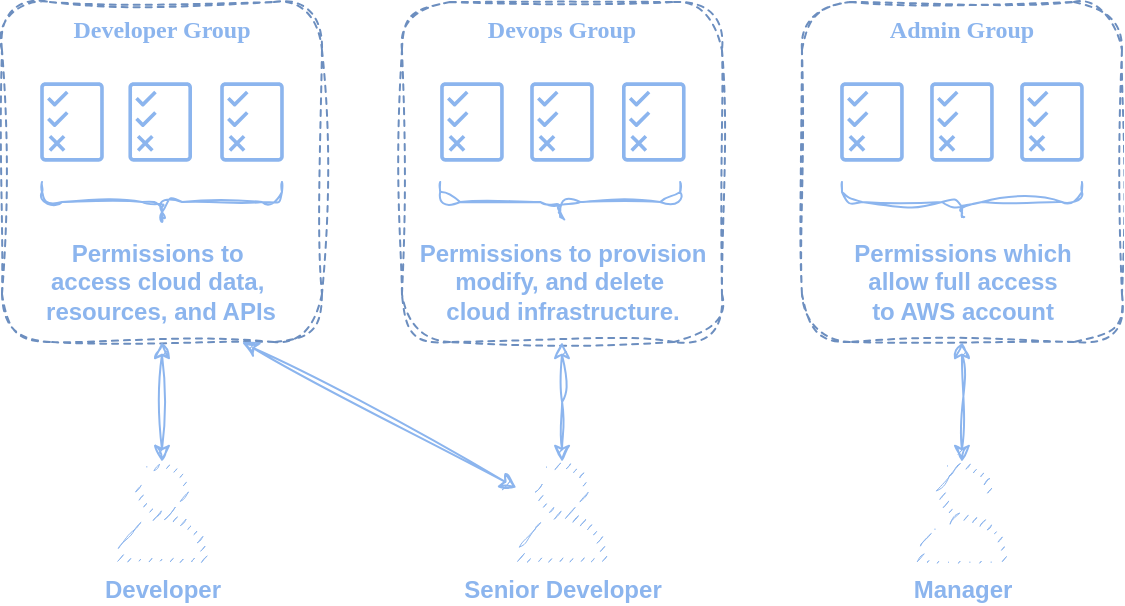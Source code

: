 <mxfile version="21.2.8" type="device">
  <diagram name="Page-1" id="pAPFgzeZnxpnzW7eHLt6">
    <mxGraphModel dx="1038" dy="608" grid="1" gridSize="10" guides="1" tooltips="1" connect="1" arrows="1" fold="1" page="1" pageScale="1" pageWidth="850" pageHeight="1100" math="0" shadow="0">
      <root>
        <mxCell id="0" />
        <mxCell id="1" parent="0" />
        <mxCell id="aNOov15gaQ0PGg3cEi84-2" value="&lt;font face=&quot;Verdana&quot; color=&quot;#8cb5ee&quot;&gt;&lt;b&gt;Developer Group&lt;/b&gt;&lt;/font&gt;" style="rounded=1;whiteSpace=wrap;html=1;fillColor=none;strokeColor=#6c8ebf;dashed=1;verticalAlign=top;labelPosition=center;verticalLabelPosition=middle;align=center;sketch=1;curveFitting=1;jiggle=2;" vertex="1" parent="1">
          <mxGeometry x="119.99" y="60" width="160" height="170" as="geometry" />
        </mxCell>
        <mxCell id="aNOov15gaQ0PGg3cEi84-3" value="" style="sketch=0;outlineConnect=0;fontColor=#232F3E;gradientColor=none;fillColor=#8CB5EE;strokeColor=none;dashed=0;verticalLabelPosition=bottom;verticalAlign=top;align=center;html=1;fontSize=12;fontStyle=0;aspect=fixed;pointerEvents=1;shape=mxgraph.aws4.permissions;" vertex="1" parent="1">
          <mxGeometry x="139.1" y="100" width="31.79" height="40" as="geometry" />
        </mxCell>
        <mxCell id="aNOov15gaQ0PGg3cEi84-4" value="" style="sketch=0;outlineConnect=0;fontColor=#232F3E;gradientColor=none;fillColor=#8CB5EE;strokeColor=none;dashed=0;verticalLabelPosition=bottom;verticalAlign=top;align=center;html=1;fontSize=12;fontStyle=0;aspect=fixed;pointerEvents=1;shape=mxgraph.aws4.permissions;" vertex="1" parent="1">
          <mxGeometry x="183.21" y="100" width="31.79" height="40" as="geometry" />
        </mxCell>
        <mxCell id="aNOov15gaQ0PGg3cEi84-5" value="" style="sketch=0;outlineConnect=0;fontColor=#232F3E;gradientColor=none;fillColor=#8CB5EE;strokeColor=none;dashed=0;verticalLabelPosition=bottom;verticalAlign=top;align=center;html=1;fontSize=12;fontStyle=0;aspect=fixed;pointerEvents=1;shape=mxgraph.aws4.permissions;" vertex="1" parent="1">
          <mxGeometry x="229.1" y="100" width="31.79" height="40" as="geometry" />
        </mxCell>
        <mxCell id="aNOov15gaQ0PGg3cEi84-6" value="" style="shape=curlyBracket;whiteSpace=wrap;html=1;rounded=1;flipH=1;labelPosition=right;verticalLabelPosition=middle;align=left;verticalAlign=middle;sketch=1;curveFitting=1;jiggle=2;rotation=90;strokeColor=#8CB5EE;size=0.5;" vertex="1" parent="1">
          <mxGeometry x="189.99" y="100" width="20" height="120" as="geometry" />
        </mxCell>
        <mxCell id="aNOov15gaQ0PGg3cEi84-9" value="&lt;font color=&quot;#8cb5ee&quot;&gt;&lt;b&gt;Permissions to&amp;nbsp;&lt;br&gt;access cloud data,&amp;nbsp;&lt;br&gt;resources, and APIs&lt;br&gt;&lt;/b&gt;&lt;/font&gt;" style="text;html=1;align=center;verticalAlign=middle;resizable=0;points=[];autosize=1;strokeColor=none;fillColor=none;" vertex="1" parent="1">
          <mxGeometry x="129.11" y="170" width="140" height="60" as="geometry" />
        </mxCell>
        <mxCell id="aNOov15gaQ0PGg3cEi84-28" value="&lt;font color=&quot;#8cb5ee&quot; face=&quot;Verdana&quot;&gt;&lt;b&gt;Devops Group&lt;/b&gt;&lt;/font&gt;" style="rounded=1;whiteSpace=wrap;html=1;fillColor=none;strokeColor=#6c8ebf;dashed=1;verticalAlign=top;labelPosition=center;verticalLabelPosition=middle;align=center;sketch=1;curveFitting=1;jiggle=2;" vertex="1" parent="1">
          <mxGeometry x="319.98" y="60" width="160" height="170" as="geometry" />
        </mxCell>
        <mxCell id="aNOov15gaQ0PGg3cEi84-29" value="" style="sketch=0;outlineConnect=0;fontColor=#232F3E;gradientColor=none;fillColor=#8CB5EE;strokeColor=none;dashed=0;verticalLabelPosition=bottom;verticalAlign=top;align=center;html=1;fontSize=12;fontStyle=0;aspect=fixed;pointerEvents=1;shape=mxgraph.aws4.permissions;" vertex="1" parent="1">
          <mxGeometry x="339.08" y="100" width="31.79" height="40" as="geometry" />
        </mxCell>
        <mxCell id="aNOov15gaQ0PGg3cEi84-30" value="" style="sketch=0;outlineConnect=0;fontColor=#232F3E;gradientColor=none;fillColor=#8CB5EE;strokeColor=none;dashed=0;verticalLabelPosition=bottom;verticalAlign=top;align=center;html=1;fontSize=12;fontStyle=0;aspect=fixed;pointerEvents=1;shape=mxgraph.aws4.permissions;" vertex="1" parent="1">
          <mxGeometry x="384.09" y="100" width="31.79" height="40" as="geometry" />
        </mxCell>
        <mxCell id="aNOov15gaQ0PGg3cEi84-31" value="" style="sketch=0;outlineConnect=0;fontColor=#232F3E;gradientColor=none;fillColor=#8CB5EE;strokeColor=none;dashed=0;verticalLabelPosition=bottom;verticalAlign=top;align=center;html=1;fontSize=12;fontStyle=0;aspect=fixed;pointerEvents=1;shape=mxgraph.aws4.permissions;" vertex="1" parent="1">
          <mxGeometry x="430.0" y="100" width="31.79" height="40" as="geometry" />
        </mxCell>
        <mxCell id="aNOov15gaQ0PGg3cEi84-32" value="" style="shape=curlyBracket;whiteSpace=wrap;html=1;rounded=1;flipH=1;labelPosition=right;verticalLabelPosition=middle;align=left;verticalAlign=middle;sketch=1;curveFitting=1;jiggle=2;rotation=90;strokeColor=#8CB5EE;" vertex="1" parent="1">
          <mxGeometry x="389.09" y="100" width="20" height="120" as="geometry" />
        </mxCell>
        <mxCell id="aNOov15gaQ0PGg3cEi84-33" value="&lt;b&gt;&lt;font color=&quot;#8cb5ee&quot;&gt;Permissions to provision&lt;br&gt;modify, and delete&amp;nbsp;&lt;br&gt;cloud infrastructure.&lt;br&gt;&lt;/font&gt;&lt;/b&gt;" style="text;html=1;align=center;verticalAlign=middle;resizable=0;points=[];autosize=1;strokeColor=none;fillColor=none;" vertex="1" parent="1">
          <mxGeometry x="314.99" y="170" width="170" height="60" as="geometry" />
        </mxCell>
        <mxCell id="aNOov15gaQ0PGg3cEi84-35" value="&lt;font color=&quot;#8cb5ee&quot; face=&quot;Verdana&quot;&gt;&lt;b&gt;Admin Group&lt;/b&gt;&lt;/font&gt;" style="rounded=1;whiteSpace=wrap;html=1;fillColor=none;strokeColor=#6c8ebf;dashed=1;verticalAlign=top;labelPosition=center;verticalLabelPosition=middle;align=center;sketch=1;curveFitting=1;jiggle=2;" vertex="1" parent="1">
          <mxGeometry x="519.98" y="60" width="160" height="170" as="geometry" />
        </mxCell>
        <mxCell id="aNOov15gaQ0PGg3cEi84-36" value="" style="sketch=0;outlineConnect=0;fontColor=#232F3E;gradientColor=none;fillColor=#8CB5EE;strokeColor=none;dashed=0;verticalLabelPosition=bottom;verticalAlign=top;align=center;html=1;fontSize=12;fontStyle=0;aspect=fixed;pointerEvents=1;shape=mxgraph.aws4.permissions;" vertex="1" parent="1">
          <mxGeometry x="539.08" y="100" width="31.79" height="40" as="geometry" />
        </mxCell>
        <mxCell id="aNOov15gaQ0PGg3cEi84-37" value="" style="sketch=0;outlineConnect=0;fontColor=#232F3E;gradientColor=none;fillColor=#8CB5EE;strokeColor=none;dashed=0;verticalLabelPosition=bottom;verticalAlign=top;align=center;html=1;fontSize=12;fontStyle=0;aspect=fixed;pointerEvents=1;shape=mxgraph.aws4.permissions;" vertex="1" parent="1">
          <mxGeometry x="584.08" y="100" width="31.79" height="40" as="geometry" />
        </mxCell>
        <mxCell id="aNOov15gaQ0PGg3cEi84-38" value="" style="sketch=0;outlineConnect=0;fontColor=#232F3E;gradientColor=none;fillColor=#8CB5EE;strokeColor=none;dashed=0;verticalLabelPosition=bottom;verticalAlign=top;align=center;html=1;fontSize=12;fontStyle=0;aspect=fixed;pointerEvents=1;shape=mxgraph.aws4.permissions;" vertex="1" parent="1">
          <mxGeometry x="629.08" y="100" width="31.79" height="40" as="geometry" />
        </mxCell>
        <mxCell id="aNOov15gaQ0PGg3cEi84-39" value="" style="shape=curlyBracket;whiteSpace=wrap;html=1;rounded=1;flipH=1;labelPosition=right;verticalLabelPosition=middle;align=left;verticalAlign=middle;sketch=1;curveFitting=1;jiggle=2;rotation=90;strokeColor=#8CB5EE;" vertex="1" parent="1">
          <mxGeometry x="589.97" y="100" width="20" height="120" as="geometry" />
        </mxCell>
        <mxCell id="aNOov15gaQ0PGg3cEi84-40" value="&lt;b&gt;&lt;font color=&quot;#8cb5ee&quot;&gt;Permissions which&lt;br&gt;allow full access&lt;br&gt;to AWS account&lt;br&gt;&lt;/font&gt;&lt;/b&gt;" style="text;html=1;align=center;verticalAlign=middle;resizable=0;points=[];autosize=1;strokeColor=none;fillColor=none;" vertex="1" parent="1">
          <mxGeometry x="534.97" y="170" width="130" height="60" as="geometry" />
        </mxCell>
        <mxCell id="aNOov15gaQ0PGg3cEi84-46" style="rounded=1;orthogonalLoop=1;jettySize=auto;html=1;entryX=0.5;entryY=1;entryDx=0;entryDy=0;sketch=1;curveFitting=1;jiggle=2;strokeColor=#8CB5EE;startArrow=classic;startFill=1;" edge="1" parent="1" source="aNOov15gaQ0PGg3cEi84-41" target="aNOov15gaQ0PGg3cEi84-2">
          <mxGeometry relative="1" as="geometry" />
        </mxCell>
        <mxCell id="aNOov15gaQ0PGg3cEi84-41" value="&lt;b&gt;Developer&lt;/b&gt;" style="sketch=1;outlineConnect=0;fontColor=#8CB5EE;gradientColor=none;fillColor=#8CB5EE;strokeColor=none;dashed=0;verticalLabelPosition=bottom;verticalAlign=top;align=center;html=1;fontSize=12;fontStyle=0;aspect=fixed;pointerEvents=1;shape=mxgraph.aws4.user;curveFitting=1;jiggle=2;" vertex="1" parent="1">
          <mxGeometry x="175" y="290" width="50" height="50" as="geometry" />
        </mxCell>
        <mxCell id="aNOov15gaQ0PGg3cEi84-47" style="rounded=1;orthogonalLoop=1;jettySize=auto;html=1;entryX=0.75;entryY=1;entryDx=0;entryDy=0;sketch=1;curveFitting=1;jiggle=2;strokeColor=#8CB5EE;startArrow=classic;startFill=1;" edge="1" parent="1" source="aNOov15gaQ0PGg3cEi84-42" target="aNOov15gaQ0PGg3cEi84-2">
          <mxGeometry relative="1" as="geometry">
            <Array as="points" />
          </mxGeometry>
        </mxCell>
        <mxCell id="aNOov15gaQ0PGg3cEi84-48" style="edgeStyle=orthogonalEdgeStyle;rounded=0;orthogonalLoop=1;jettySize=auto;html=1;entryX=0.5;entryY=1;entryDx=0;entryDy=0;sketch=1;curveFitting=1;jiggle=2;strokeColor=#8CB5EE;startArrow=classic;startFill=1;" edge="1" parent="1" source="aNOov15gaQ0PGg3cEi84-42" target="aNOov15gaQ0PGg3cEi84-28">
          <mxGeometry relative="1" as="geometry" />
        </mxCell>
        <mxCell id="aNOov15gaQ0PGg3cEi84-42" value="&lt;b&gt;Senior Developer&lt;/b&gt;" style="sketch=1;outlineConnect=0;fontColor=#8CB5EE;gradientColor=none;fillColor=#8CB5EE;strokeColor=none;dashed=0;verticalLabelPosition=bottom;verticalAlign=top;align=center;html=1;fontSize=12;fontStyle=0;aspect=fixed;pointerEvents=1;shape=mxgraph.aws4.user;curveFitting=1;jiggle=2;" vertex="1" parent="1">
          <mxGeometry x="374.98" y="290" width="50" height="50" as="geometry" />
        </mxCell>
        <mxCell id="aNOov15gaQ0PGg3cEi84-49" style="rounded=1;orthogonalLoop=1;jettySize=auto;html=1;entryX=0.5;entryY=1;entryDx=0;entryDy=0;sketch=1;curveFitting=1;jiggle=2;strokeColor=#8CB5EE;startArrow=classic;startFill=1;" edge="1" parent="1" source="aNOov15gaQ0PGg3cEi84-45" target="aNOov15gaQ0PGg3cEi84-35">
          <mxGeometry relative="1" as="geometry" />
        </mxCell>
        <mxCell id="aNOov15gaQ0PGg3cEi84-45" value="&lt;b&gt;Manager&lt;/b&gt;" style="sketch=1;outlineConnect=0;fontColor=#8CB5EE;gradientColor=none;fillColor=#8CB5EE;strokeColor=none;dashed=0;verticalLabelPosition=bottom;verticalAlign=top;align=center;html=1;fontSize=12;fontStyle=0;aspect=fixed;pointerEvents=1;shape=mxgraph.aws4.user;curveFitting=1;jiggle=2;" vertex="1" parent="1">
          <mxGeometry x="574.98" y="290" width="50" height="50" as="geometry" />
        </mxCell>
      </root>
    </mxGraphModel>
  </diagram>
</mxfile>
